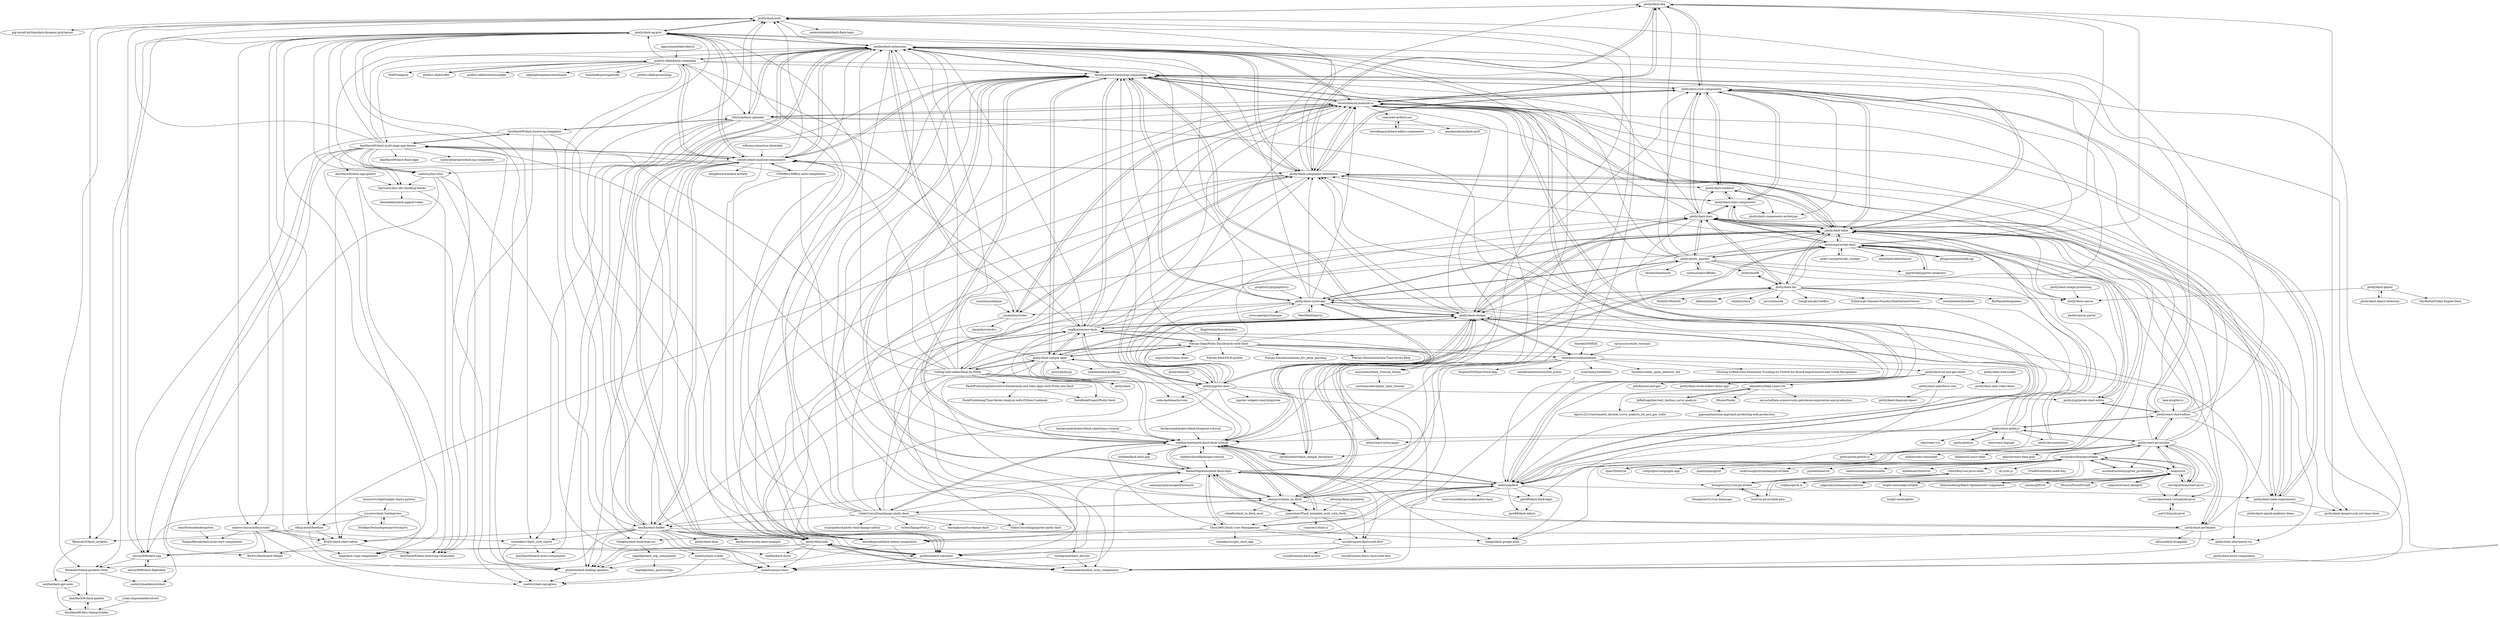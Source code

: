 digraph G {
"plotly/dash-daq" -> "plotly/dash-auth"
"plotly/dash-daq" -> "plotly/dash-core-components"
"plotly/dash-daq" -> "StratoDem/sd-material-ui"
"plotly/dash-daq" -> "plotly/dash-component-boilerplate"
"plotly/dash-daq" -> "plotly/dash-dangerously-set-inner-html"
"nicolaskruchten/pivottable" -> "plotly/react-pivottable"
"nicolaskruchten/pivottable" -> "nnajm/orb"
"nicolaskruchten/pivottable" -> "nicolaskruchten/jupyter_pivottablejs" ["e"=1]
"nicolaskruchten/pivottable" -> "davidguttman/react-pivot" ["e"=1]
"nicolaskruchten/pivottable" -> "nagarajanchinnasamy/subtotal"
"nicolaskruchten/pivottable" -> "handsontable/handsontable" ["e"=1]
"nicolaskruchten/pivottable" -> "rwjblue/pivot.js"
"nicolaskruchten/pivottable" -> "mleibman/SlickGrid" ["e"=1]
"nicolaskruchten/pivottable" -> "dc-js/dc.js" ["e"=1]
"nicolaskruchten/pivottable" -> "6pac/SlickGrid" ["e"=1]
"nicolaskruchten/pivottable" -> "rawgraphs/rawgraphs-app" ["e"=1]
"nicolaskruchten/pivottable" -> "quantopian/qgrid" ["e"=1]
"nicolaskruchten/pivottable" -> "smartinsightsfromdata/rpivotTable" ["e"=1]
"nicolaskruchten/pivottable" -> "Click2Buy/vue-pivot-table"
"nicolaskruchten/pivottable" -> "jspreadsheet/ce" ["e"=1]
"plotly/dash-cytoscape" -> "StratoDem/sd-material-ui"
"plotly/dash-cytoscape" -> "plotly/dash-table"
"plotly/dash-cytoscape" -> "facultyai/dash-bootstrap-components"
"plotly/dash-cytoscape" -> "plotly/dash-component-boilerplate"
"plotly/dash-cytoscape" -> "cytoscape/ipycytoscape" ["e"=1]
"plotly/dash-cytoscape" -> "plotly/dash-bio"
"plotly/dash-cytoscape" -> "emilhe/dash-extensions"
"plotly/dash-cytoscape" -> "plotly/dash-recipes"
"plotly/dash-cytoscape" -> "emilhe/dash-leaflet"
"plotly/dash-cytoscape" -> "WestHealth/pyvis" ["e"=1]
"plotly/dash-cytoscape" -> "plotly/dash-pivottable"
"plotly/dash-cytoscape" -> "jimmybow/visdcc"
"plotly/dash-cytoscape" -> "plotly/react-cytoscapejs" ["e"=1]
"plotly/dash-cytoscape" -> "plotly/dash-daq"
"plotly/dash-cytoscape" -> "plotly/plotly_express"
"facultyai/dash-bootstrap-components" -> "emilhe/dash-extensions"
"facultyai/dash-bootstrap-components" -> "snehilvj/dash-mantine-components"
"facultyai/dash-bootstrap-components" -> "plotly/dash-recipes"
"facultyai/dash-bootstrap-components" -> "plotly/dash-table"
"facultyai/dash-bootstrap-components" -> "ucg8j/awesome-dash"
"facultyai/dash-bootstrap-components" -> "StratoDem/sd-material-ui"
"facultyai/dash-bootstrap-components" -> "ned2/slapdash"
"facultyai/dash-bootstrap-components" -> "plotly/dash-core-components"
"facultyai/dash-bootstrap-components" -> "RafaelMiquelino/dash-flask-login"
"facultyai/dash-bootstrap-components" -> "plotly/dash-sample-apps"
"facultyai/dash-bootstrap-components" -> "plotly/dash-component-boilerplate"
"facultyai/dash-bootstrap-components" -> "toddbirchard/plotlydash-flask-tutorial"
"facultyai/dash-bootstrap-components" -> "preftech/dash-tabulator"
"facultyai/dash-bootstrap-components" -> "emilhe/dash-leaflet"
"facultyai/dash-bootstrap-components" -> "plotly/dash-cytoscape"
"plotly/react-pivottable" -> "nicolaskruchten/pivottable"
"plotly/react-pivottable" -> "davidguttman/react-pivot" ["e"=1]
"plotly/react-pivottable" -> "plotly/react-chart-editor"
"plotly/react-pivottable" -> "nnajm/orb"
"plotly/react-pivottable" -> "plotly/dash-pivottable"
"plotly/react-pivottable" -> "plotly/react-plotly.js"
"plotly/react-pivottable" -> "turnerniles/react-virtualized-pivot"
"plotly/react-pivottable" -> "nadbm/react-datasheet" ["e"=1]
"plotly/react-pivottable" -> "nicolaskruchten/jupyter_pivottablejs" ["e"=1]
"plotly/react-pivottable" -> "plotly/dash-table"
"plotly/react-pivottable" -> "facultyai/dash-bootstrap-components"
"plotly/react-pivottable" -> "alibaba/ali-react-table" ["e"=1]
"plotly/react-pivottable" -> "Seungwoo321/vue-pivottable"
"plotly/react-pivottable" -> "adazzle/react-data-grid" ["e"=1]
"plotly/react-pivottable" -> "StratoDem/sd-material-ui"
"GibbsConsulting/django-plotly-dash" -> "toddbirchard/plotlydash-flask-tutorial"
"GibbsConsulting/django-plotly-dash" -> "cryptopotluck/plotly-dash-django-udemy"
"GibbsConsulting/django-plotly-dash" -> "ricleal/DjangoPlotLy"
"GibbsConsulting/django-plotly-dash" -> "okomarov/dash_on_flask"
"GibbsConsulting/django-plotly-dash" -> "plotly/dash-component-boilerplate"
"GibbsConsulting/django-plotly-dash" -> "facultyai/dash-bootstrap-components"
"GibbsConsulting/django-plotly-dash" -> "snehilvj/dash-mantine-components"
"GibbsConsulting/django-plotly-dash" -> "barseghyanartur/django-dash" ["e"=1]
"GibbsConsulting/django-plotly-dash" -> "emilhe/dash-extensions"
"GibbsConsulting/django-plotly-dash" -> "StratoDem/sd-material-ui"
"GibbsConsulting/django-plotly-dash" -> "plotly/dash-recipes"
"GibbsConsulting/django-plotly-dash" -> "emilhe/dash-leaflet"
"GibbsConsulting/django-plotly-dash" -> "GibbsConsulting/jupyter-plotly-dash"
"GibbsConsulting/django-plotly-dash" -> "RafaelMiquelino/dash-flask-login"
"GibbsConsulting/django-plotly-dash" -> "plotly/dash-pivottable"
"plotly/dash-sample-apps" -> "ucg8j/awesome-dash"
"plotly/dash-sample-apps" -> "plotly/dash-recipes"
"plotly/dash-sample-apps" -> "facultyai/dash-bootstrap-components"
"plotly/dash-sample-apps" -> "plotly/dash" ["e"=1]
"plotly/dash-sample-apps" -> "Coding-with-Adam/Dash-by-Plotly"
"plotly/dash-sample-apps" -> "plotly/jupyter-dash"
"plotly/dash-sample-apps" -> "toddbirchard/plotlydash-flask-tutorial"
"plotly/dash-sample-apps" -> "Pierian-Data/Plotly-Dashboards-with-Dash"
"plotly/dash-sample-apps" -> "plotly/plotly.py" ["e"=1]
"plotly/dash-sample-apps" -> "GibbsConsulting/django-plotly-dash"
"plotly/dash-sample-apps" -> "ydataai/ydata-profiling" ["e"=1]
"plotly/dash-sample-apps" -> "plotly/dash-bio"
"plotly/dash-sample-apps" -> "emilhe/dash-extensions"
"plotly/dash-sample-apps" -> "voila-dashboards/voila" ["e"=1]
"plotly/dash-sample-apps" -> "okomarov/dash_on_flask"
"WestHealth/pyvis" -> "plotly/dash-cytoscape" ["e"=1]
"ucg8j/awesome-dash" -> "plotly/dash-recipes"
"ucg8j/awesome-dash" -> "facultyai/dash-bootstrap-components"
"ucg8j/awesome-dash" -> "plotly/dash-sample-apps"
"ucg8j/awesome-dash" -> "emilhe/dash-extensions"
"ucg8j/awesome-dash" -> "snehilvj/dash-mantine-components"
"ucg8j/awesome-dash" -> "Coding-with-Adam/Dash-by-Plotly"
"ucg8j/awesome-dash" -> "plotly/dash" ["e"=1]
"ucg8j/awesome-dash" -> "Pierian-Data/Plotly-Dashboards-with-Dash"
"ucg8j/awesome-dash" -> "plotly/dash-component-boilerplate"
"ucg8j/awesome-dash" -> "StratoDem/sd-material-ui"
"ucg8j/awesome-dash" -> "plotly/jupyter-dash"
"ucg8j/awesome-dash" -> "ned2/slapdash"
"ucg8j/awesome-dash" -> "toddbirchard/plotlydash-flask-tutorial"
"ucg8j/awesome-dash" -> "davidcomfort/dash_sample_dashboard"
"ucg8j/awesome-dash" -> "plotly/dash-table"
"plotly/dash-table" -> "plotly/dash-core-components"
"plotly/dash-table" -> "plotly/dash-docs"
"plotly/dash-table" -> "plotly/dash-html-components"
"plotly/dash-table" -> "facultyai/dash-bootstrap-components"
"plotly/dash-table" -> "plotly/dash-component-boilerplate"
"plotly/dash-table" -> "StratoDem/sd-material-ui"
"plotly/dash-table" -> "ned2/slapdash"
"plotly/dash-table" -> "plotly/dash-table-experiments"
"plotly/dash-table" -> "plotly/dash-recipes"
"plotly/dash-table" -> "plotly/dash-daq"
"plotly/dash-table" -> "plotly/jupyterlab-dash"
"plotly/dash-table" -> "plotly/dash-bio"
"plotly/dash-table" -> "plotly/dash-renderer"
"plotly/dash-table" -> "plotly/dash-cytoscape"
"plotly/dash-table" -> "plotly/dash-pivottable"
"Pierian-Data/Plotly-Dashboards-with-Dash" -> "plotly/dash-recipes"
"Pierian-Data/Plotly-Dashboards-with-Dash" -> "ucg8j/awesome-dash"
"Pierian-Data/Plotly-Dashboards-with-Dash" -> "Pierian-Data/ISLR-python" ["e"=1]
"Pierian-Data/Plotly-Dashboards-with-Dash" -> "Coding-with-Adam/Dash-by-Plotly"
"Pierian-Data/Plotly-Dashboards-with-Dash" -> "plotly/dash-sample-apps"
"Pierian-Data/Plotly-Dashboards-with-Dash" -> "Pierian-Data/foundations_for_deep_learning" ["e"=1]
"Pierian-Data/Plotly-Dashboards-with-Dash" -> "Pierian-Data/AutoArima-Time-Series-Blog"
"Pierian-Data/Plotly-Dashboards-with-Dash" -> "toddbirchard/plotlydash-flask-tutorial"
"Pierian-Data/Plotly-Dashboards-with-Dash" -> "davidcomfort/dash_sample_dashboard"
"Pierian-Data/Plotly-Dashboards-with-Dash" -> "facultyai/dash-bootstrap-components"
"Pierian-Data/Plotly-Dashboards-with-Dash" -> "amyoshino/Dash_Tutorial_Series"
"Pierian-Data/Plotly-Dashboards-with-Dash" -> "ned2/slapdash"
"Pierian-Data/Plotly-Dashboards-with-Dash" -> "Sentdex/socialsentiment"
"Pierian-Data/Plotly-Dashboards-with-Dash" -> "plotly/dash-docs"
"Pierian-Data/Plotly-Dashboards-with-Dash" -> "jmportilla/Udemy-notes" ["e"=1]
"jimmybow/Flask_template_auth_with_Dash" -> "okomarov/dash_on_flask"
"jimmybow/Flask_template_auth_with_Dash" -> "toddbirchard/plotlydash-flask-tutorial"
"jimmybow/Flask_template_auth_with_Dash" -> "RafaelMiquelino/dash-flask-login"
"jimmybow/Flask_template_auth_with_Dash" -> "emilhe/dash-extensions"
"jimmybow/Flask_template_auth_with_Dash" -> "russellromney/dash-auth-flow"
"jimmybow/Flask_template_auth_with_Dash" -> "rmarren1/dash-ui"
"jimmybow/Flask_template_auth_with_Dash" -> "Chris3691/Dash-User-Management"
"toddbirchard/plotlydash-flask-tutorial" -> "okomarov/dash_on_flask"
"toddbirchard/plotlydash-flask-tutorial" -> "jimmybow/Flask_template_auth_with_Dash"
"toddbirchard/plotlydash-flask-tutorial" -> "RafaelMiquelino/dash-flask-login"
"toddbirchard/plotlydash-flask-tutorial" -> "plotly/dash-recipes"
"toddbirchard/plotlydash-flask-tutorial" -> "facultyai/dash-bootstrap-components"
"toddbirchard/plotlydash-flask-tutorial" -> "GibbsConsulting/django-plotly-dash"
"toddbirchard/plotlydash-flask-tutorial" -> "ned2/slapdash"
"toddbirchard/plotlydash-flask-tutorial" -> "StratoDem/sd-material-ui"
"toddbirchard/plotlydash-flask-tutorial" -> "davidcomfort/dash_sample_dashboard"
"toddbirchard/plotlydash-flask-tutorial" -> "toddbirchard/flasklogin-tutorial" ["e"=1]
"toddbirchard/plotlydash-flask-tutorial" -> "AnnMarieW/dash-multi-page-app-demos"
"toddbirchard/plotlydash-flask-tutorial" -> "plotly/dash-table"
"toddbirchard/plotlydash-flask-tutorial" -> "emilhe/dash-extensions"
"toddbirchard/plotlydash-flask-tutorial" -> "Chris3691/Dash-User-Management"
"toddbirchard/plotlydash-flask-tutorial" -> "tzelleke/flask-dash-app"
"okomarov/dash_on_flask" -> "RafaelMiquelino/dash-flask-login"
"okomarov/dash_on_flask" -> "toddbirchard/plotlydash-flask-tutorial"
"okomarov/dash_on_flask" -> "jimmybow/Flask_template_auth_with_Dash"
"okomarov/dash_on_flask" -> "ned2/slapdash"
"okomarov/dash_on_flask" -> "russellromney/dash-auth-flow"
"okomarov/dash_on_flask" -> "shkiefer/dash_in_flask_msal"
"okomarov/dash_on_flask" -> "facultyai/dash-bootstrap-components"
"okomarov/dash_on_flask" -> "plotly/dash-auth"
"okomarov/dash_on_flask" -> "plotly/dash-recipes"
"okomarov/dash_on_flask" -> "GibbsConsulting/django-plotly-dash"
"okomarov/dash_on_flask" -> "emilhe/dash-extensions"
"okomarov/dash_on_flask" -> "StratoDem/sd-material-ui"
"Sentdex/socialsentiment" -> "plotly/dash-recipes"
"Sentdex/socialsentiment" -> "uclatommy/tweetfeels" ["e"=1]
"Sentdex/socialsentiment" -> "Sentdex/reddit_spam_detector_bot"
"Sentdex/socialsentiment" -> "toddbirchard/plotlydash-flask-tutorial"
"Sentdex/socialsentiment" -> "plotly/dash-oil-and-gas-demo"
"Sentdex/socialsentiment" -> "davidcomfort/dash_sample_dashboard"
"Sentdex/socialsentiment" -> "Chulong-Li/Real-time-Sentiment-Tracking-on-Twitter-for-Brand-Improvement-and-Trend-Recognition" ["e"=1]
"Sentdex/socialsentiment" -> "amyoshino/Dash_Tutorial_Series"
"Sentdex/socialsentiment" -> "fdupuis659/Dash-Stock-App"
"Sentdex/socialsentiment" -> "marketsentiment/mslive_public" ["e"=1]
"davidcomfort/dash_sample_dashboard" -> "toddbirchard/plotlydash-flask-tutorial"
"davidcomfort/dash_sample_dashboard" -> "plotly/dash-recipes"
"plotly/dash-salesforce-crm" -> "plotly/dash-financial-report"
"plotly/dash-salesforce-crm" -> "plotly/dash-oil-and-gas-demo"
"plotly/dash-salesforce-crm" -> "gaw89/dash-flask-login"
"fbaptiste/python-deepdive" -> "Pierian-Data/Plotly-Dashboards-with-Dash" ["e"=1]
"FredKSchott/the-node-way" -> "rwjblue/pivot.js" ["e"=1]
"ned2/slapdash" -> "StratoDem/sd-material-ui"
"ned2/slapdash" -> "okomarov/dash_on_flask"
"ned2/slapdash" -> "facultyai/dash-bootstrap-components"
"ned2/slapdash" -> "gaw89/dash-admin"
"ned2/slapdash" -> "plotly/dash-recipes"
"ned2/slapdash" -> "chrisvoncsefalvay/cookiecutter-dash"
"ned2/slapdash" -> "Chris3691/Dash-User-Management"
"ned2/slapdash" -> "plotly/dash-table"
"ned2/slapdash" -> "lchapo/dash-google-auth"
"ned2/slapdash" -> "RafaelMiquelino/dash-flask-login"
"ned2/slapdash" -> "dawidkopczyk/dash-admin-components"
"ned2/slapdash" -> "toddbirchard/plotlydash-flask-tutorial"
"ned2/slapdash" -> "gaw89/dash-flask-login"
"ned2/slapdash" -> "plotly/dash-table-experiments"
"ned2/slapdash" -> "plotly/dash-component-boilerplate"
"plotly/dash-pivottable" -> "preftech/dash-tabulator"
"plotly/dash-pivottable" -> "emilhe/dash-extensions"
"plotly/dash-pivottable" -> "xhluca/dash-draggable"
"plotly/dash-pivottable" -> "StratoDem/sd-material-ui"
"plotly/dash-pivottable" -> "romanonatacha/dash_trich_components"
"plotly/plotly_express" -> "plotly/jupyterlab-dash"
"plotly/plotly_express" -> "plotly/dash-table"
"plotly/plotly_express" -> "plotly/dash-docs"
"plotly/plotly_express" -> "ned2/slapdash"
"plotly/plotly_express" -> "plotly/jupyterlab-chart-editor" ["e"=1]
"plotly/plotly_express" -> "santosjorge/cufflinks" ["e"=1]
"plotly/plotly_express" -> "plotly/dash-cytoscape"
"plotly/plotly_express" -> "jupyterlab/jupyter-renderers" ["e"=1]
"plotly/plotly_express" -> "facultyai/dash-bootstrap-components"
"plotly/plotly_express" -> "plotly/dash-daq"
"plotly/plotly_express" -> "plotly/dashR" ["e"=1]
"plotly/plotly_express" -> "tkrabel/bamboolib" ["e"=1]
"plotly/plotly_express" -> "plotly/dash-core-components"
"plotly/plotly_express" -> "plotly/dash-recipes"
"plotly/plotly_express" -> "StratoDem/sd-material-ui"
"plotly/jupyterlab-chart-editor" -> "plotly/jupyterlab-dash" ["e"=1]
"plotly/jupyterlab-chart-editor" -> "plotly/react-chart-editor" ["e"=1]
"gaw89/dash-flask-login" -> "gaw89/dash-admin"
"StratoDem/sd-material-ui" -> "plotly/dash-component-boilerplate"
"StratoDem/sd-material-ui" -> "romanonatacha/dash_trich_components"
"StratoDem/sd-material-ui" -> "ned2/slapdash"
"StratoDem/sd-material-ui" -> "preftech/dash-tabulator"
"StratoDem/sd-material-ui" -> "facultyai/dash-bootstrap-components"
"StratoDem/sd-material-ui" -> "plotly/dash-daq"
"StratoDem/sd-material-ui" -> "plotly/dash-labs"
"StratoDem/sd-material-ui" -> "fohrloop/dash-uploader"
"StratoDem/sd-material-ui" -> "plotly/dash-core-components"
"StratoDem/sd-material-ui" -> "dawidkopczyk/dash-admin-components"
"StratoDem/sd-material-ui" -> "emilhe/dash-extensions"
"StratoDem/sd-material-ui" -> "reasoned-ai/dash-ace"
"StratoDem/sd-material-ui" -> "plotly/dash-table"
"StratoDem/sd-material-ui" -> "jimmybow/visdcc"
"StratoDem/sd-material-ui" -> "plotly/dash-dangerously-set-inner-html"
"hackersandslackers/flask-sqlalchemy-tutorial" -> "toddbirchard/plotlydash-flask-tutorial" ["e"=1]
"plotly/dashR" -> "plotly/dash-bio" ["e"=1]
"plotly/dash-bio" -> "plotly/dash-canvas"
"plotly/dash-bio" -> "plotly/dashR" ["e"=1]
"plotly/dash-bio" -> "plotly/dash-table"
"plotly/dash-bio" -> "plotly/dash-docs"
"plotly/dash-bio" -> "jorvis/biocode" ["e"=1]
"plotly/dash-bio" -> "plotly/dash-cytoscape"
"plotly/dash-bio" -> "GangCaoLab/CoolBox" ["e"=1]
"plotly/dash-bio" -> "Edinburgh-Genome-Foundry/DnaFeaturesViewer" ["e"=1]
"plotly/dash-bio" -> "reneshbedre/bioinfokit" ["e"=1]
"plotly/dash-bio" -> "plotly/jupyterlab-dash"
"plotly/dash-bio" -> "BioPandas/biopandas" ["e"=1]
"plotly/dash-bio" -> "plotly/dash-core-components"
"plotly/dash-bio" -> "MultiQC/MultiQC" ["e"=1]
"plotly/dash-bio" -> "jdidion/biotools" ["e"=1]
"plotly/dash-bio" -> "wilzbach/msa" ["e"=1]
"afourmy/flask-gentelella" -> "jimmybow/Flask_template_auth_with_Dash" ["e"=1]
"toddbirchard/flasklogin-tutorial" -> "RafaelMiquelino/dash-flask-login" ["e"=1]
"toddbirchard/flasklogin-tutorial" -> "toddbirchard/plotlydash-flask-tutorial" ["e"=1]
"pbugnion/jupyterlab-sql" -> "plotly/jupyterlab-dash" ["e"=1]
"altair-viz/jupyterlab_voyager" -> "plotly/jupyterlab-dash" ["e"=1]
"Click2Buy/vue-pivot-table" -> "Seungwoo321/vue-pivottable"
"Click2Buy/vue-pivot-table" -> "line/vue-pivot-table-plus"
"RafaelMiquelino/dash-flask-login" -> "okomarov/dash_on_flask"
"RafaelMiquelino/dash-flask-login" -> "gaw89/dash-flask-login"
"RafaelMiquelino/dash-flask-login" -> "Chris3691/Dash-User-Management"
"RafaelMiquelino/dash-flask-login" -> "jimmybow/Flask_template_auth_with_Dash"
"RafaelMiquelino/dash-flask-login" -> "toddbirchard/plotlydash-flask-tutorial"
"RafaelMiquelino/dash-flask-login" -> "russellromney/dash-auth-flow"
"RafaelMiquelino/dash-flask-login" -> "facultyai/dash-bootstrap-components"
"RafaelMiquelino/dash-flask-login" -> "emilhe/dash-extensions"
"RafaelMiquelino/dash-flask-login" -> "seanmajorpayne/openDashAuth"
"RafaelMiquelino/dash-flask-login" -> "dawidkopczyk/dash-admin-components"
"RafaelMiquelino/dash-flask-login" -> "ned2/slapdash"
"RafaelMiquelino/dash-flask-login" -> "plotly/dash-auth"
"RafaelMiquelino/dash-flask-login" -> "emilhe/dash-leaflet"
"RafaelMiquelino/dash-flask-login" -> "lchapo/dash-google-auth"
"RafaelMiquelino/dash-flask-login" -> "snehilvj/async-dash"
"Chris3691/Dash-User-Management" -> "RafaelMiquelino/dash-flask-login"
"Chris3691/Dash-User-Management" -> "ned2/slapdash"
"Chris3691/Dash-User-Management" -> "vantaka2/crypto_dash_app"
"Chris3691/Dash-User-Management" -> "lchapo/dash-google-auth"
"Chris3691/Dash-User-Management" -> "russellromney/dash-auth-flow"
"Chris3691/Dash-User-Management" -> "dawidkopczyk/dash-admin-components"
"Chris3691/Dash-User-Management" -> "tcbegley/dash-bootstrap-css"
"Jeffalltogether/well_decline_curve_analysis" -> "kperry2215/automated_decline_curve_analysis_oil_and_gas_wells"
"Jeffalltogether/well_decline_curve_analysis" -> "akashlevy/Deep-Learn-Oil"
"Jeffalltogether/well_decline_curve_analysis" -> "jpgrana/bayesian-approach-predicting-well-production"
"dawidkopczyk/dash-admin-components" -> "romanonatacha/dash_trich_components"
"dawidkopczyk/dash-admin-components" -> "glsdown/dash-loading-spinners"
"plotly/documentation" -> "plotly/plotly.github.io"
"plotly/documentation" -> "plotly/dash-docs"
"plotly/documentation" -> "plotly/dash-table"
"plotly/dash-component-boilerplate" -> "StratoDem/sd-material-ui"
"plotly/dash-component-boilerplate" -> "plotly/dash-core-components"
"plotly/dash-component-boilerplate" -> "emilhe/dash-extensions"
"plotly/dash-component-boilerplate" -> "snehilvj/dash-mantine-components"
"plotly/dash-component-boilerplate" -> "plotly/dash-html-components"
"plotly/dash-component-boilerplate" -> "plotly/dash-auth"
"plotly/dash-component-boilerplate" -> "plotly/dash-ag-grid"
"plotly/dash-component-boilerplate" -> "plotly/dash-daq"
"plotly/dash-component-boilerplate" -> "jimmybow/visdcc"
"plotly/dash-component-boilerplate" -> "plotly/dash-table"
"plotly/dash-component-boilerplate" -> "preftech/dash-tabulator"
"plotly/dash-component-boilerplate" -> "plotly/dash-labs"
"plotly/dash-component-boilerplate" -> "plotly/dash-renderer"
"plotly/dash-component-boilerplate" -> "facultyai/dash-bootstrap-components"
"plotly/dash-component-boilerplate" -> "idling-mind/flowfunc"
"plotly/react-cytoscapejs" -> "plotly/dash-cytoscape" ["e"=1]
"bright-sea/webpivottable" -> "bright-sea/brightbi"
"plotly/dash-alternative-viz" -> "plotly/dash-extra-components"
"plotly/jupyterlab-dash" -> "plotly/jupyterlab-chart-editor" ["e"=1]
"plotly/jupyterlab-dash" -> "plotly/plotly_express"
"plotly/jupyterlab-dash" -> "GibbsConsulting/jupyter-plotly-dash"
"plotly/jupyterlab-dash" -> "plotly/jupyter-dash"
"plotly/jupyterlab-dash" -> "plotly/dash-table"
"plotly/jupyterlab-dash" -> "plotly/dash-core-components"
"plotly/jupyterlab-dash" -> "jupyterlab/jupyter-renderers" ["e"=1]
"plotly/jupyterlab-dash" -> "plotly/dash-daq"
"plotly/jupyterlab-dash" -> "plotly/dash-component-boilerplate"
"plotly/jupyterlab-dash" -> "dask/dask-labextension" ["e"=1]
"plotly/jupyterlab-dash" -> "plotly/dash-docs"
"plotly/jupyterlab-dash" -> "altair-viz/jupyterlab_voyager" ["e"=1]
"plotly/jupyterlab-dash" -> "pbugnion/jupyterlab-sql" ["e"=1]
"plotly/jupyterlab-dash" -> "plotly/dash-alternative-viz"
"plotly/jupyterlab-dash" -> "plotly/dash-canvas"
"plotly/dash-image-processing" -> "plotly/dash-canvas"
"plotly/dash-object-detection" -> "plotly/dash-player"
"plotly/dash-player" -> "plotly/dash-object-detection"
"plotly/dash-player" -> "SkyRatInd/Video-Engine-Dash"
"plotly/dash-player" -> "plotly/dash-canvas"
"plotly/dash-web-trader" -> "plotly/dash-uber-rides-demo"
"amyoshino/Dash_Tutorial_Series" -> "austinlasseter/plotly_dash_tutorial"
"tcbegley/dash-bootstrap-css" -> "glsdown/dash-loading-spinners"
"tcbegley/dash-bootstrap-css" -> "oegedijk/dash_oop_components"
"plotly/dash-canvas" -> "plotly/canvas-portal"
"PacktPublishing/Interactive-Dashboards-and-Data-Apps-with-Plotly-and-Dash" -> "DashBookProject/Plotly-Dash"
"PacktPublishing/Interactive-Dashboards-and-Data-Apps-with-Plotly-and-Dash" -> "PacktPublishing/Time-Series-Analysis-with-Python-Cookbook" ["e"=1]
"Sentdex/NNfSiX" -> "Sentdex/socialsentiment" ["e"=1]
"lana-k/sqliteviz" -> "plotly/react-chart-editor" ["e"=1]
"santosjorge/cufflinks" -> "plotly/plotly_express" ["e"=1]
"emilhe/dash-extensions" -> "snehilvj/dash-mantine-components"
"emilhe/dash-extensions" -> "emilhe/dash-leaflet"
"emilhe/dash-extensions" -> "facultyai/dash-bootstrap-components"
"emilhe/dash-extensions" -> "plotly/dash-ag-grid"
"emilhe/dash-extensions" -> "fohrloop/dash-uploader"
"emilhe/dash-extensions" -> "plotly/dash-labs"
"emilhe/dash-extensions" -> "richlegrand/dash_devices"
"emilhe/dash-extensions" -> "romanonatacha/dash_trich_components"
"emilhe/dash-extensions" -> "plotly/dash-auth"
"emilhe/dash-extensions" -> "preftech/dash-tabulator"
"emilhe/dash-extensions" -> "plotly/dash-component-boilerplate"
"emilhe/dash-extensions" -> "StratoDem/sd-material-ui"
"emilhe/dash-extensions" -> "snehilvj/dmc-docs"
"emilhe/dash-extensions" -> "jimmybow/visdcc"
"emilhe/dash-extensions" -> "predict-idlab/plotly-resampler"
"Coding-with-Adam/Dash-by-Plotly" -> "plotly/dash-sample-apps"
"Coding-with-Adam/Dash-by-Plotly" -> "facultyai/dash-bootstrap-components"
"Coding-with-Adam/Dash-by-Plotly" -> "ucg8j/awesome-dash"
"Coding-with-Adam/Dash-by-Plotly" -> "plotly/dash-recipes"
"Coding-with-Adam/Dash-by-Plotly" -> "AnnMarieW/dash-multi-page-app-demos"
"Coding-with-Adam/Dash-by-Plotly" -> "DashBookProject/Plotly-Dash"
"Coding-with-Adam/Dash-by-Plotly" -> "Pierian-Data/Plotly-Dashboards-with-Dash"
"Coding-with-Adam/Dash-by-Plotly" -> "snehilvj/dash-mantine-components"
"Coding-with-Adam/Dash-by-Plotly" -> "emilhe/dash-extensions"
"Coding-with-Adam/Dash-by-Plotly" -> "plotly/jupyter-dash"
"Coding-with-Adam/Dash-by-Plotly" -> "PacktPublishing/Interactive-Dashboards-and-Data-Apps-with-Plotly-and-Dash"
"Coding-with-Adam/Dash-by-Plotly" -> "toddbirchard/plotlydash-flask-tutorial"
"Coding-with-Adam/Dash-by-Plotly" -> "plotly/dash-labs"
"Coding-with-Adam/Dash-by-Plotly" -> "plotly/dash" ["e"=1]
"Coding-with-Adam/Dash-by-Plotly" -> "plotly/dash-ag-grid"
"nnajm/orb" -> "davidguttman/react-pivot" ["e"=1]
"nnajm/orb" -> "nicolaskruchten/pivottable"
"nnajm/orb" -> "nagarajanchinnasamy/subtotal"
"nnajm/orb" -> "turnerniles/react-virtualized-pivot"
"nnajm/orb" -> "zippytech/react-datagrid" ["e"=1]
"nnajm/orb" -> "felixrieseberg/React-Spreadsheet-Component" ["e"=1]
"nnajm/orb" -> "uniclau/jbPivot"
"nnajm/orb" -> "rwjblue/pivot.js"
"nnajm/orb" -> "plotly/react-pivottable"
"nnajm/orb" -> "fbrussa/NovixPivotJS"
"nnajm/orb" -> "bright-sea/webpivottable"
"richlegrand/dash_devices" -> "snehilvj/async-dash"
"richlegrand/dash_devices" -> "romanonatacha/dash_trich_components"
"plotly/jupyter-dash" -> "plotly/jupyterlab-dash"
"plotly/jupyter-dash" -> "facultyai/dash-bootstrap-components"
"plotly/jupyter-dash" -> "plotly/dash-table"
"plotly/jupyter-dash" -> "plotly/jupyterlab-chart-editor" ["e"=1]
"plotly/jupyter-dash" -> "plotly/dash-sample-apps"
"plotly/jupyter-dash" -> "voila-dashboards/voila" ["e"=1]
"plotly/jupyter-dash" -> "ucg8j/awesome-dash"
"plotly/jupyter-dash" -> "jupyter-widgets-contrib/ipytree" ["e"=1]
"plotly/jupyter-dash" -> "plotly/dash-cytoscape"
"plotly/jupyter-dash" -> "plotly/dash-bio"
"plotly/jupyter-dash" -> "plotly/dash-pivottable"
"plotly/jupyter-dash" -> "plotly/dash-recipes"
"plotly/jupyter-dash" -> "StratoDem/sd-material-ui"
"plotly/jupyter-dash" -> "toddbirchard/plotlydash-flask-tutorial"
"plotly/jupyter-dash" -> "plotly/dash-labs"
"zippytech/react-datagrid" -> "nnajm/orb" ["e"=1]
"fohrloop/dash-uploader" -> "emilhe/dash-extensions"
"fohrloop/dash-uploader" -> "dawidkopczyk/dash-admin-components"
"fohrloop/dash-uploader" -> "glsdown/dash-loading-spinners"
"fohrloop/dash-uploader" -> "muntakim1/dash_cute_charts"
"fohrloop/dash-uploader" -> "plotly/dash-auth"
"fohrloop/dash-uploader" -> "AnnMarieW/dash-bootstrap-templates"
"fohrloop/dash-uploader" -> "romanonatacha/dash_trich_components"
"fohrloop/dash-uploader" -> "AnnMarieW/dash-more-components"
"fohrloop/dash-uploader" -> "StratoDem/sd-material-ui"
"fohrloop/dash-uploader" -> "preftech/dash-tabulator"
"fohrloop/dash-uploader" -> "plotly/dash-canvas"
"hackersandslackers/flask-blueprint-tutorial" -> "toddbirchard/plotlydash-flask-tutorial" ["e"=1]
"emilhe/dash-leaflet" -> "emilhe/dash-extensions"
"emilhe/dash-leaflet" -> "snehilvj/dash-mantine-components"
"emilhe/dash-leaflet" -> "emilhe/terracotta-dash-example"
"emilhe/dash-leaflet" -> "plotly/dash-alternative-viz"
"emilhe/dash-leaflet" -> "muntakim1/dash_cute_charts"
"emilhe/dash-leaflet" -> "glsdown/dash-loading-spinners"
"emilhe/dash-leaflet" -> "plotly/dash-auth"
"emilhe/dash-leaflet" -> "snehilvj/async-dash"
"emilhe/dash-leaflet" -> "plotly/dash-deck"
"emilhe/dash-leaflet" -> "preftech/dash-tabulator"
"emilhe/dash-leaflet" -> "BSd3v/dash-chart-editor"
"emilhe/dash-leaflet" -> "emilhe/dash-down"
"emilhe/dash-leaflet" -> "plotly/dash-labs"
"emilhe/dash-leaflet" -> "tcbegley/dash-bootstrap-css"
"emilhe/dash-leaflet" -> "RenaudLN/dash-pydantic-form"
"romanonatacha/dash_trich_components" -> "plotly/dash-labs"
"stevej2608/dash-spa" -> "stevej2608/dash-flightdeck"
"stevej2608/dash-spa" -> "RenaudLN/dash-pydantic-form"
"russellromney/dash-auth-flow" -> "russellromney/dash-access"
"russellromney/dash-auth-flow" -> "russellromney/basic-dash-auth-flow"
"russellromney/dash-auth-flow" -> "stevej2608/dash-spa"
"reasoned-ai/dash-ace" -> "pandamodium/dash-quill"
"reasoned-ai/dash-ace" -> "dawidkopczyk/dash-editor-components"
"Seungwoo321/vue-pivottable" -> "Click2Buy/vue-pivot-table"
"Seungwoo321/vue-pivottable" -> "line/vue-pivot-table-plus"
"Seungwoo321/vue-pivottable" -> "Seungwoo321/vue-datamaps"
"preftech/dash-tabulator" -> "romanonatacha/dash_trich_components"
"preftech/dash-tabulator" -> "plotly/dash-labs"
"preftech/dash-tabulator" -> "snehilvj/async-dash"
"line/vue-pivot-table-plus" -> "Seungwoo321/vue-pivottable"
"line/vue-pivot-table-plus" -> "Click2Buy/vue-pivot-table"
"dawidkopczyk/dash-editor-components" -> "reasoned-ai/dash-ace"
"graphistry/pygraphistry" -> "plotly/dash-cytoscape" ["e"=1]
"predict-idlab/tsflex" -> "predict-idlab/plotly-resampler" ["e"=1]
"felixrieseberg/React-Spreadsheet-Component" -> "nnajm/orb" ["e"=1]
"plotly/datasets" -> "plotly/jupyter-dash" ["e"=1]
"CNFeffery/feffery-antd-components" -> "snehilvj/dash-mantine-components" ["e"=1]
"CNFeffery/feffery-antd-components" -> "preftech/dash-tabulator" ["e"=1]
"CNFeffery/feffery-antd-components" -> "emilhe/dash-extensions" ["e"=1]
"CNFeffery/feffery-antd-components" -> "romanonatacha/dash_trich_components" ["e"=1]
"CNFeffery/feffery-antd-components" -> "AnnMarieW/dash-multi-page-app-demos" ["e"=1]
"AnnMarieW/dash-bootstrap-templates" -> "AnnMarieW/dash-multi-page-app-demos"
"AnnMarieW/dash-bootstrap-templates" -> "dawidkopczyk/dash-admin-components"
"AnnMarieW/dash-bootstrap-templates" -> "tcbegley/dash-bootstrap-css"
"AnnMarieW/dash-bootstrap-templates" -> "fohrloop/dash-uploader"
"AnnMarieW/dash-bootstrap-templates" -> "AnnMarieW/dash-bootstrap-cheatsheet"
"AnnMarieW/dash-bootstrap-templates" -> "stevej2608/dash-spa"
"davidguttman/react-pivot" -> "nnajm/orb" ["e"=1]
"davidguttman/react-pivot" -> "plotly/react-pivottable" ["e"=1]
"davidguttman/react-pivot" -> "turnerniles/react-virtualized-pivot" ["e"=1]
"davidguttman/react-pivot" -> "nicolaskruchten/pivottable" ["e"=1]
"6pac/SlickGrid" -> "nicolaskruchten/pivottable" ["e"=1]
"plotly/dash-labs" -> "romanonatacha/dash_trich_components"
"plotly/dash-labs" -> "emilhe/dash-down"
"plotly/dash-labs" -> "glsdown/dash-loading-spinners"
"plotly/dash-labs" -> "preftech/dash-tabulator"
"plotly/dash-labs" -> "emilhe/dash-extensions"
"plotly/dash-labs" -> "vega/dash-vega-components"
"plotly/dash-labs" -> "snehilvj/async-dash"
"imohitmayank/jaal" -> "jimmybow/visdcc" ["e"=1]
"glsdown/dash-loading-spinners" -> "snehilvj/dash.nprogress"
"oegedijk/dash_oop_components" -> "oegedijk/dash_querystrings"
"oegedijk/dash_oop_components" -> "glsdown/dash-loading-spinners"
"nicolaskruchten/jupyter_pivottablejs" -> "nicolaskruchten/pivottable" ["e"=1]
"plotly/plotly.js" -> "plotly/react-plotly.js" ["e"=1]
"snehilvj/dash-mantine-components" -> "emilhe/dash-extensions"
"snehilvj/dash-mantine-components" -> "plotly/dash-ag-grid"
"snehilvj/dash-mantine-components" -> "snehilvj/dmc-docs"
"snehilvj/dash-mantine-components" -> "facultyai/dash-bootstrap-components"
"snehilvj/dash-mantine-components" -> "snehilvj/dash-iconify"
"snehilvj/dash-mantine-components" -> "emilhe/dash-leaflet"
"snehilvj/dash-mantine-components" -> "plotly/dash-component-boilerplate"
"snehilvj/dash-mantine-components" -> "preftech/dash-tabulator"
"snehilvj/dash-mantine-components" -> "AnnMarieW/dash-multi-page-app-demos"
"snehilvj/dash-mantine-components" -> "CNFeffery/feffery-antd-components" ["e"=1]
"snehilvj/dash-mantine-components" -> "plotly/dash-auth"
"snehilvj/dash-mantine-components" -> "predict-idlab/plotly-resampler"
"snehilvj/dash-mantine-components" -> "glsdown/dash-loading-spinners"
"snehilvj/dash-mantine-components" -> "mergeforward/dash-echarts" ["e"=1]
"snehilvj/dash-mantine-components" -> "BSd3v/dash-chart-editor"
"predict-idlab/plotly-resampler" -> "predict-idlab/tsflex" ["e"=1]
"predict-idlab/plotly-resampler" -> "emilhe/dash-extensions"
"predict-idlab/plotly-resampler" -> "predict-idlab/tsdownsample" ["e"=1]
"predict-idlab/plotly-resampler" -> "snehilvj/dash-mantine-components"
"predict-idlab/plotly-resampler" -> "oegedijk/explainerdashboard" ["e"=1]
"predict-idlab/plotly-resampler" -> "emilhe/dash-leaflet"
"predict-idlab/plotly-resampler" -> "fraunhoferportugal/tsfel" ["e"=1]
"predict-idlab/plotly-resampler" -> "predict-idlab/powershap" ["e"=1]
"predict-idlab/plotly-resampler" -> "fohrloop/dash-uploader"
"predict-idlab/plotly-resampler" -> "MAIF/shapash" ["e"=1]
"predict-idlab/plotly-resampler" -> "ucg8j/awesome-dash"
"predict-idlab/plotly-resampler" -> "plotly/dash-recipes"
"predict-idlab/plotly-resampler" -> "AnnMarieW/dash-multi-page-app-demos"
"predict-idlab/plotly-resampler" -> "facultyai/dash-bootstrap-components"
"predict-idlab/plotly-resampler" -> "plotly/dash-ag-grid"
"AnnMarieW/dash-app-gallery" -> "AnnMarieW/dash-bootstrap-cheatsheet"
"AnnMarieW/dash-app-gallery" -> "Spyhuntr/dmc-dbc-building-blocks"
"AnnMarieW/dash-app-gallery" -> "glsdown/dash-loading-spinners"
"AnnMarieW/dash-app-gallery" -> "BSd3v/dash-chart-editor"
"snehilvj/async-dash" -> "snehilvj/dash.nprogress"
"andrew-hossack/dash-tools" -> "TomaszRewak/dash-local-react-components"
"andrew-hossack/dash-tools" -> "snehilvj/dash.nprogress"
"andrew-hossack/dash-tools" -> "BSd3v/Dashboard-Helper"
"andrew-hossack/dash-tools" -> "stevej2608/dash-spa"
"andrew-hossack/dash-tools" -> "BSd3v/dash-chart-editor"
"andrew-hossack/dash-tools" -> "muntakim1/dash_cute_charts"
"andrew-hossack/dash-tools" -> "glsdown/dash-loading-spinners"
"snehilvj/dmc-docs" -> "snehilvj/async-dash"
"snehilvj/dmc-docs" -> "snehilvj/dash.nprogress"
"snehilvj/dmc-docs" -> "snehilvj/markdown2dash"
"snehilvj/dmc-docs" -> "Spyhuntr/dmc-dbc-building-blocks"
"akashlevy/Deep-Learn-Oil" -> "Jeffalltogether/well_decline_curve_analysis"
"akashlevy/Deep-Learn-Oil" -> "kperry2215/automated_decline_curve_analysis_oil_and_gas_wells"
"akashlevy/Deep-Learn-Oil" -> "f0nzie/rNodal"
"akashlevy/Deep-Learn-Oil" -> "mycarta/Data-science-tools-petroleum-exploration-and-production"
"muntakim1/dash_cute_charts" -> "snehilvj/dash.nprogress"
"muntakim1/dash_cute_charts" -> "AnnMarieW/dash-more-components"
"snehilvj/dash-iconify" -> "snehilvj/dash.nprogress"
"snehilvj/dash-iconify" -> "snehilvj/async-dash"
"idling-mind/flowfunc" -> "RenaudLN/dash_socketio"
"idling-mind/flowfunc" -> "vega/dash-vega-components"
"idling-mind/flowfunc" -> "BSd3v/dash-chart-editor"
"icflorescu/mantine-datatable" -> "snehilvj/dash-mantine-components" ["e"=1]
"TechfaneTechnologies/pytvlwcharts" -> "tysonwu/dash-tradingview" ["e"=1]
"tysonwu/dash-tradingview" -> "TechfaneTechnologies/pytvlwcharts" ["e"=1]
"tysonwu/dash-tradingview" -> "idling-mind/flowfunc"
"tysonwu/dash-tradingview" -> "BSd3v/dash-chart-editor"
"tysonwu/dash-tradingview" -> "vega/dash-vega-components"
"tysonwu/dash-tradingview" -> "stevej2608/dash-spa"
"approximatelabs/sketch" -> "predict-idlab/plotly-resampler" ["e"=1]
"AnnMarieW/dash-multi-page-app-demos" -> "AnnMarieW/dash-bootstrap-templates"
"AnnMarieW/dash-multi-page-app-demos" -> "plotly/dash-auth"
"AnnMarieW/dash-multi-page-app-demos" -> "snehilvj/dash-mantine-components"
"AnnMarieW/dash-multi-page-app-demos" -> "emilhe/dash-extensions"
"AnnMarieW/dash-multi-page-app-demos" -> "stevej2608/dash-spa"
"AnnMarieW/dash-multi-page-app-demos" -> "AnnMarieW/dash-app-gallery"
"AnnMarieW/dash-multi-page-app-demos" -> "plotly/dash-ag-grid"
"AnnMarieW/dash-multi-page-app-demos" -> "snehilvj/dmc-docs"
"AnnMarieW/dash-multi-page-app-demos" -> "Spyhuntr/dmc-dbc-building-blocks"
"AnnMarieW/dash-multi-page-app-demos" -> "andrew-hossack/dash-tools"
"AnnMarieW/dash-multi-page-app-demos" -> "BSd3v/Dashboard-Helper"
"AnnMarieW/dash-multi-page-app-demos" -> "AnnMarieW/dash-bootstrap-cheatsheet"
"AnnMarieW/dash-multi-page-app-demos" -> "materialsproject/dash-mp-components"
"AnnMarieW/dash-multi-page-app-demos" -> "AnnMarieW/dash-flask-login"
"AnnMarieW/dash-multi-page-app-demos" -> "glsdown/dash-loading-spinners"
"Spyhuntr/dmc-dbc-building-blocks" -> "eliasdabbas/dash-aggrid-scales"
"Spyhuntr/dmc-dbc-building-blocks" -> "AnnMarieW/dash-bootstrap-cheatsheet"
"plotly/dash-ag-grid" -> "snehilvj/dash-mantine-components"
"plotly/dash-ag-grid" -> "BSd3v/dash-chart-editor"
"plotly/dash-ag-grid" -> "emilhe/dash-extensions"
"plotly/dash-ag-grid" -> "plotly/dash-auth"
"plotly/dash-ag-grid" -> "Spyhuntr/dmc-dbc-building-blocks"
"plotly/dash-ag-grid" -> "idling-mind/flowfunc"
"plotly/dash-ag-grid" -> "andrew-hossack/dash-tools"
"plotly/dash-ag-grid" -> "vega/dash-vega-components"
"plotly/dash-ag-grid" -> "preftech/dash-tabulator"
"plotly/dash-ag-grid" -> "RenaudLN/dash-pydantic-form"
"plotly/dash-ag-grid" -> "plotly/dash-labs"
"plotly/dash-ag-grid" -> "muntakim1/dash_cute_charts"
"plotly/dash-ag-grid" -> "RenaudLN/dash_socketio"
"plotly/dash-ag-grid" -> "glsdown/dash-loading-spinners"
"plotly/dash-ag-grid" -> "snehilvj/dmc-docs"
"stevej2608/dash-flightdeck" -> "stevej2608/dash-spa"
"henrifroese/kindergarten" -> "TomaszRewak/dash-local-react-components"
"louisnw01/lightweight-charts-python" -> "tysonwu/dash-tradingview" ["e"=1]
"plotly/dash-core-components" -> "plotly/dash-html-components"
"plotly/dash-core-components" -> "plotly/dash-renderer"
"plotly/dash-core-components" -> "plotly/dash-table"
"plotly/dash-core-components" -> "plotly/dash-docs"
"plotly/dash-core-components" -> "plotly/dash-component-boilerplate"
"plotly/dash-core-components" -> "plotly/dash-table-experiments"
"plotly/dash-core-components" -> "plotly/dash-daq"
"plotly/dash-core-components" -> "StratoDem/sd-material-ui"
"plotly/dash-core-components" -> "facultyai/dash-bootstrap-components"
"plotly/dash-core-components" -> "plotly/dash-components-archetype"
"plotly/dash-core-components" -> "fohrloop/dash-uploader"
"plotly/dash-html-components" -> "plotly/dash-core-components"
"plotly/dash-html-components" -> "plotly/dash-renderer"
"plotly/dash-html-components" -> "plotly/dash-components-archetype"
"plotly/dash-html-components" -> "plotly/dash-docs"
"plotly/dash-html-components" -> "plotly/dash-table"
"plotly/dash-html-components" -> "plotly/dash-component-boilerplate"
"BSd3v/dash-chart-editor" -> "BSd3v/Dashboard-Helper"
"BSd3v/dash-chart-editor" -> "AnnMarieW/dash-bootstrap-cheatsheet"
"RenaudLN/dash-pydantic-form" -> "snehilvj/markdown2dash"
"RenaudLN/dash-pydantic-form" -> "AnnMarieW/dash-pylette"
"RenaudLN/dash-pydantic-form" -> "emilhe/dash-gpt-mwe"
"pat310/quick-pivot" -> "turnerniles/react-virtualized-pivot"
"RenaudLN/dash_socketio" -> "emilhe/dash-gpt-mwe"
"AnnMarieW/dash-pylette" -> "AnnMarieW/dmc-theme-builder"
"julien-duponchelle/colvert" -> "AnnMarieW/dmc-theme-builder"
"plotly/dash-renderer" -> "plotly/dash-html-components"
"plotly/dash-renderer" -> "plotly/dash-core-components"
"plotly/dash-renderer" -> "plotly/dash-components-archetype"
"plotly/dash-docs" -> "plotly/dash-table"
"plotly/dash-docs" -> "plotly/dash-core-components"
"plotly/dash-docs" -> "plotly/dash-html-components"
"plotly/dash-docs" -> "plotly/dash-table-experiments"
"plotly/dash-docs" -> "plotly/dash-renderer"
"plotly/dash-docs" -> "plotly/dash-recipes"
"plotly/dash-docs" -> "StratoDem/sd-material-ui"
"plotly/dash-docs" -> "plotly/dash-labs"
"plotly/dash-docs" -> "lchapo/dash-google-auth"
"plotly/dash-docs" -> "plotly/jupyterlab-dash"
"plotly/dash-docs" -> "plotly/dash-bio"
"plotly/dash-docs" -> "facultyai/dash-bootstrap-components"
"plotly/dash-docs" -> "plotly/plotly_express"
"plotly/dash-docs" -> "ned2/slapdash"
"turnerniles/react-virtualized-pivot" -> "pat310/quick-pivot"
"emilhe/dash-gpt-mwe" -> "AnnMarieW/dash-pylette"
"emilhe/dash-gpt-mwe" -> "AnnMarieW/dmc-theme-builder"
"plotly/dash-oil-and-gas-demo" -> "plotly/dash-salesforce-crm"
"plotly/dash-oil-and-gas-demo" -> "potokrm/oil-and-gas"
"plotly/dash-oil-and-gas-demo" -> "plotly/dash-uber-rides-demo"
"plotly/dash-oil-and-gas-demo" -> "akashlevy/Deep-Learn-Oil"
"plotly/dash-oil-and-gas-demo" -> "plotly/dash-stock-tickers-demo-app"
"plotly/dash-table-experiments" -> "plotly/dash-core-components"
"plotly/dash-table-experiments" -> "plotly/dash-docs"
"plotly/dash-table-experiments" -> "plotly/dash-table"
"plotly/dash-table-experiments" -> "plotly/dash-opioid-epidemic-demo"
"plotly/dash-table-experiments" -> "plotly/dash-dangerously-set-inner-html"
"plotly/dash-table-experiments" -> "plotly/dash-html-components"
"plotly/dash-recipes" -> "ucg8j/awesome-dash"
"plotly/dash-recipes" -> "facultyai/dash-bootstrap-components"
"plotly/dash-recipes" -> "plotly/dash-sample-apps"
"plotly/dash-recipes" -> "toddbirchard/plotlydash-flask-tutorial"
"plotly/dash-recipes" -> "ned2/slapdash"
"plotly/dash-recipes" -> "emilhe/dash-extensions"
"plotly/dash-recipes" -> "plotly/dash-docs"
"plotly/dash-recipes" -> "plotly/dash-table"
"plotly/dash-recipes" -> "plotly/dash-table-experiments"
"plotly/dash-recipes" -> "StratoDem/sd-material-ui"
"plotly/dash-recipes" -> "plotly/dash-component-boilerplate"
"plotly/dash-recipes" -> "Sentdex/socialsentiment"
"plotly/dash-recipes" -> "davidcomfort/dash_sample_dashboard"
"plotly/dash-recipes" -> "okomarov/dash_on_flask"
"plotly/dash-recipes" -> "plotly/dash-core-components"
"plotly/react-plotly.js" -> "plotly/react-chart-editor"
"plotly/react-plotly.js" -> "plotly/plotly.js" ["e"=1]
"plotly/react-plotly.js" -> "plotly/react-pivottable"
"plotly/react-plotly.js" -> "plotly/dash-component-boilerplate"
"plotly/react-plotly.js" -> "plotly/documentation"
"plotly/react-plotly.js" -> "uber/react-digraph" ["e"=1]
"plotly/react-plotly.js" -> "plotly/dash-table"
"plotly/react-plotly.js" -> "toddbirchard/plotlydash-flask-tutorial"
"plotly/react-plotly.js" -> "plotly/react-cytoscapejs" ["e"=1]
"plotly/react-plotly.js" -> "uber/react-vis" ["e"=1]
"plotly/react-plotly.js" -> "plotly/dash-cytoscape"
"vprusso/youtube_tutorials" -> "Sentdex/socialsentiment" ["e"=1]
"plotly/react-chart-editor" -> "plotly/react-plotly.js"
"plotly/react-chart-editor" -> "plotly/jupyterlab-chart-editor" ["e"=1]
"plotly/react-chart-editor" -> "plotly/dash-table"
"plotly/react-chart-editor" -> "plotly/dash-auth"
"plotly/react-chart-editor" -> "plotly/react-pivottable"
"plotly/react-chart-editor" -> "StratoDem/sd-material-ui"
"plotly/react-chart-editor" -> "plotly/dash-ag-grid"
"plotly/react-chart-editor" -> "plotly/jupyterlab-dash"
"plotly/react-chart-editor" -> "plotly/dash-alternative-viz"
"plotly/react-chart-editor" -> "plotly/dash-component-boilerplate"
"jupyterlab/jupyter-renderers" -> "plotly/jupyterlab-dash" ["e"=1]
"plotly/dash-auth" -> "RenaudLN/dash-pydantic-form"
"plotly/dash-auth" -> "RenaudLN/dash_socketio"
"plotly/dash-auth" -> "plotly/dash-ag-grid"
"plotly/dash-auth" -> "naderelshehabi/dash-flask-login"
"plotly/dash-auth" -> "stevej2608/dash-spa"
"plotly/dash-auth" -> "plotly/dash-daq"
"plotly/dash-auth" -> "pip-install-python/dash-dynamic-grid-layout"
"jimmybow/visdcc" -> "jimmybow/mydcc"
"jimmybow/visdcc" -> "plotly/dash-component-boilerplate"
"jimmybow/visdcc" -> "emilhe/dash-extensions"
"jimmybow/visdcc" -> "StratoDem/sd-material-ui"
"jimmybow/visdcc" -> "dawidkopczyk/dash-admin-components"
"AnnMarieW/dmc-theme-builder" -> "AnnMarieW/dash-pylette"
"plotly/dash-daq" ["l"="42.958,25.26"]
"plotly/dash-auth" ["l"="43.024,25.28"]
"plotly/dash-core-components" ["l"="42.941,25.268"]
"StratoDem/sd-material-ui" ["l"="42.955,25.286"]
"plotly/dash-component-boilerplate" ["l"="42.966,25.279"]
"plotly/dash-dangerously-set-inner-html" ["l"="42.929,25.242"]
"nicolaskruchten/pivottable" ["l"="42.738,25.248"]
"plotly/react-pivottable" ["l"="42.833,25.257"]
"nnajm/orb" ["l"="42.758,25.211"]
"nicolaskruchten/jupyter_pivottablejs" ["l"="43.636,24.129", "c"=95]
"davidguttman/react-pivot" ["l"="0.297,-28.814", "c"=12]
"nagarajanchinnasamy/subtotal" ["l"="42.766,25.233"]
"handsontable/handsontable" ["l"="-3.445,-33.344", "c"=30]
"rwjblue/pivot.js" ["l"="42.704,25.216"]
"mleibman/SlickGrid" ["l"="22.565,-30.785", "c"=239]
"dc-js/dc.js" ["l"="-4.313,-42.038", "c"=302]
"6pac/SlickGrid" ["l"="22.552,-30.746", "c"=239]
"rawgraphs/rawgraphs-app" ["l"="-4.366,-42.075", "c"=302]
"quantopian/qgrid" ["l"="43.577,23.976", "c"=95]
"smartinsightsfromdata/rpivotTable" ["l"="42.32,35.328", "c"=849]
"Click2Buy/vue-pivot-table" ["l"="42.71,25.287"]
"jspreadsheet/ce" ["l"="-3.33,-33.29", "c"=30]
"plotly/dash-cytoscape" ["l"="42.941,25.282"]
"plotly/dash-table" ["l"="42.924,25.286"]
"facultyai/dash-bootstrap-components" ["l"="42.959,25.307"]
"cytoscape/ipycytoscape" ["l"="43.326,24.274", "c"=95]
"plotly/dash-bio" ["l"="42.888,25.293"]
"emilhe/dash-extensions" ["l"="42.986,25.295"]
"plotly/dash-recipes" ["l"="42.954,25.328"]
"emilhe/dash-leaflet" ["l"="43.016,25.274"]
"WestHealth/pyvis" ["l"="51.496,15.937", "c"=1152]
"plotly/dash-pivottable" ["l"="42.921,25.304"]
"jimmybow/visdcc" ["l"="42.972,25.251"]
"plotly/react-cytoscapejs" ["l"="-3.85,-42.033", "c"=302]
"plotly/plotly_express" ["l"="42.921,25.266"]
"snehilvj/dash-mantine-components" ["l"="43.006,25.288"]
"ucg8j/awesome-dash" ["l"="42.959,25.352"]
"ned2/slapdash" ["l"="42.979,25.316"]
"RafaelMiquelino/dash-flask-login" ["l"="43.013,25.32"]
"plotly/dash-sample-apps" ["l"="42.918,25.364"]
"toddbirchard/plotlydash-flask-tutorial" ["l"="42.978,25.334"]
"preftech/dash-tabulator" ["l"="42.983,25.269"]
"plotly/react-chart-editor" ["l"="42.91,25.243"]
"plotly/react-plotly.js" ["l"="42.876,25.261"]
"turnerniles/react-virtualized-pivot" ["l"="42.795,25.206"]
"nadbm/react-datasheet" ["l"="0.324,-28.83", "c"=12]
"alibaba/ali-react-table" ["l"="-4.138,-32.669", "c"=30]
"Seungwoo321/vue-pivottable" ["l"="42.74,25.297"]
"adazzle/react-data-grid" ["l"="0.45,-28.617", "c"=12]
"GibbsConsulting/django-plotly-dash" ["l"="42.988,25.346"]
"cryptopotluck/plotly-dash-django-udemy" ["l"="42.962,25.407"]
"ricleal/DjangoPlotLy" ["l"="43.032,25.407"]
"okomarov/dash_on_flask" ["l"="43.002,25.333"]
"barseghyanartur/django-dash" ["l"="47.293,18.791", "c"=52]
"GibbsConsulting/jupyter-plotly-dash" ["l"="42.89,25.334"]
"plotly/dash" ["l"="43.537,23.67", "c"=95]
"Coding-with-Adam/Dash-by-Plotly" ["l"="42.934,25.342"]
"plotly/jupyter-dash" ["l"="42.914,25.321"]
"Pierian-Data/Plotly-Dashboards-with-Dash" ["l"="42.948,25.38"]
"plotly/plotly.py" ["l"="43.602,23.588", "c"=95]
"ydataai/ydata-profiling" ["l"="45.365,26.075", "c"=68]
"voila-dashboards/voila" ["l"="43.548,23.948", "c"=95]
"davidcomfort/dash_sample_dashboard" ["l"="42.976,25.378"]
"plotly/dash-docs" ["l"="42.934,25.297"]
"plotly/dash-html-components" ["l"="42.934,25.255"]
"plotly/dash-table-experiments" ["l"="42.908,25.293"]
"plotly/jupyterlab-dash" ["l"="42.903,25.271"]
"plotly/dash-renderer" ["l"="42.945,25.243"]
"Pierian-Data/ISLR-python" ["l"="28.657,-26.43", "c"=73]
"Pierian-Data/foundations_for_deep_learning" ["l"="28.645,-26.44", "c"=73]
"Pierian-Data/AutoArima-Time-Series-Blog" ["l"="42.918,25.434"]
"amyoshino/Dash_Tutorial_Series" ["l"="42.955,25.443"]
"Sentdex/socialsentiment" ["l"="42.985,25.412"]
"jmportilla/Udemy-notes" ["l"="28.846,-26.624", "c"=73]
"jimmybow/Flask_template_auth_with_Dash" ["l"="43.03,25.343"]
"russellromney/dash-auth-flow" ["l"="43.064,25.328"]
"rmarren1/dash-ui" ["l"="43.077,25.377"]
"Chris3691/Dash-User-Management" ["l"="43.034,25.32"]
"toddbirchard/flasklogin-tutorial" ["l"="41.964,22.186", "c"=280]
"AnnMarieW/dash-multi-page-app-demos" ["l"="43.04,25.268"]
"tzelleke/flask-dash-app" ["l"="43.009,25.391"]
"shkiefer/dash_in_flask_msal" ["l"="43.044,25.366"]
"uclatommy/tweetfeels" ["l"="53.026,25.269", "c"=172]
"Sentdex/reddit_spam_detector_bot" ["l"="42.989,25.457"]
"plotly/dash-oil-and-gas-demo" ["l"="43.047,25.502"]
"Chulong-Li/Real-time-Sentiment-Tracking-on-Twitter-for-Brand-Improvement-and-Trend-Recognition" ["l"="53.047,25.113", "c"=172]
"fdupuis659/Dash-Stock-App" ["l"="43.005,25.442"]
"marketsentiment/mslive_public" ["l"="-10.462,11.145", "c"=408]
"plotly/dash-salesforce-crm" ["l"="43.056,25.465"]
"plotly/dash-financial-report" ["l"="43.088,25.48"]
"gaw89/dash-flask-login" ["l"="43.03,25.38"]
"fbaptiste/python-deepdive" ["l"="45.76,21.437", "c"=20]
"FredKSchott/the-node-way" ["l"="26.901,-25.443", "c"=32]
"gaw89/dash-admin" ["l"="43.022,25.36"]
"chrisvoncsefalvay/cookiecutter-dash" ["l"="43.009,25.366"]
"lchapo/dash-google-auth" ["l"="42.999,25.314"]
"dawidkopczyk/dash-admin-components" ["l"="43,25.271"]
"xhluca/dash-draggable" ["l"="42.871,25.32"]
"romanonatacha/dash_trich_components" ["l"="42.973,25.264"]
"plotly/jupyterlab-chart-editor" ["l"="43.431,24.169", "c"=95]
"santosjorge/cufflinks" ["l"="45.247,26.072", "c"=68]
"jupyterlab/jupyter-renderers" ["l"="43.431,24.129", "c"=95]
"plotly/dashR" ["l"="42.476,35.388", "c"=849]
"tkrabel/bamboolib" ["l"="45.295,26.211", "c"=68]
"plotly/dash-labs" ["l"="42.985,25.279"]
"fohrloop/dash-uploader" ["l"="42.992,25.252"]
"reasoned-ai/dash-ace" ["l"="42.904,25.209"]
"hackersandslackers/flask-sqlalchemy-tutorial" ["l"="41.968,22.139", "c"=280]
"plotly/dash-canvas" ["l"="42.921,25.202"]
"jorvis/biocode" ["l"="40.757,37.226", "c"=141]
"GangCaoLab/CoolBox" ["l"="40.988,37.187", "c"=141]
"Edinburgh-Genome-Foundry/DnaFeaturesViewer" ["l"="41.024,37.552", "c"=141]
"reneshbedre/bioinfokit" ["l"="41.04,38.491", "c"=193]
"BioPandas/biopandas" ["l"="23.414,13.776", "c"=209]
"MultiQC/MultiQC" ["l"="40.74,37.339", "c"=141]
"jdidion/biotools" ["l"="40.726,37.217", "c"=141]
"wilzbach/msa" ["l"="23.528,14.039", "c"=209]
"afourmy/flask-gentelella" ["l"="42.077,21.761", "c"=280]
"pbugnion/jupyterlab-sql" ["l"="43.438,24.111", "c"=95]
"altair-viz/jupyterlab_voyager" ["l"="43.414,24.163", "c"=95]
"line/vue-pivot-table-plus" ["l"="42.713,25.309"]
"seanmajorpayne/openDashAuth" ["l"="43.058,25.35"]
"snehilvj/async-dash" ["l"="43.009,25.251"]
"vantaka2/crypto_dash_app" ["l"="43.078,25.343"]
"tcbegley/dash-bootstrap-css" ["l"="43.049,25.25"]
"Jeffalltogether/well_decline_curve_analysis" ["l"="43.078,25.594"]
"kperry2215/automated_decline_curve_analysis_oil_and_gas_wells" ["l"="43.097,25.595"]
"akashlevy/Deep-Learn-Oil" ["l"="43.084,25.569"]
"jpgrana/bayesian-approach-predicting-well-production" ["l"="43.078,25.621"]
"glsdown/dash-loading-spinners" ["l"="43.024,25.247"]
"plotly/documentation" ["l"="42.867,25.229"]
"plotly/plotly.github.io" ["l"="42.844,25.201"]
"plotly/dash-ag-grid" ["l"="43.016,25.264"]
"idling-mind/flowfunc" ["l"="43.057,25.275"]
"bright-sea/webpivottable" ["l"="42.718,25.174"]
"bright-sea/brightbi" ["l"="42.698,25.157"]
"plotly/dash-alternative-viz" ["l"="42.952,25.223"]
"plotly/dash-extra-components" ["l"="42.954,25.188"]
"dask/dask-labextension" ["l"="43.591,23.962", "c"=95]
"plotly/dash-image-processing" ["l"="42.904,25.156"]
"plotly/dash-object-detection" ["l"="42.903,25.1"]
"plotly/dash-player" ["l"="42.914,25.125"]
"SkyRatInd/Video-Engine-Dash" ["l"="42.928,25.1"]
"plotly/dash-web-trader" ["l"="43.019,25.575"]
"plotly/dash-uber-rides-demo" ["l"="43.03,25.545"]
"austinlasseter/plotly_dash_tutorial" ["l"="42.948,25.476"]
"oegedijk/dash_oop_components" ["l"="43.05,25.204"]
"plotly/canvas-portal" ["l"="42.927,25.168"]
"PacktPublishing/Interactive-Dashboards-and-Data-Apps-with-Plotly-and-Dash" ["l"="42.854,25.389"]
"DashBookProject/Plotly-Dash" ["l"="42.878,25.391"]
"PacktPublishing/Time-Series-Analysis-with-Python-Cookbook" ["l"="45.47,26.674", "c"=68]
"Sentdex/NNfSiX" ["l"="45.352,22.537", "c"=20]
"lana-k/sqliteviz" ["l"="5.135,-8.842", "c"=0]
"richlegrand/dash_devices" ["l"="42.988,25.23"]
"snehilvj/dmc-docs" ["l"="43.033,25.254"]
"predict-idlab/plotly-resampler" ["l"="43.027,25.302"]
"zippytech/react-datagrid" ["l"="0.347,-28.852", "c"=12]
"felixrieseberg/React-Spreadsheet-Component" ["l"="0.263,-28.819", "c"=12]
"uniclau/jbPivot" ["l"="42.732,25.191"]
"fbrussa/NovixPivotJS" ["l"="42.749,25.177"]
"jupyter-widgets-contrib/ipytree" ["l"="43.45,24.216", "c"=95]
"muntakim1/dash_cute_charts" ["l"="43.02,25.234"]
"AnnMarieW/dash-bootstrap-templates" ["l"="43.036,25.239"]
"AnnMarieW/dash-more-components" ["l"="43.006,25.21"]
"hackersandslackers/flask-blueprint-tutorial" ["l"="42.019,22.056", "c"=280]
"emilhe/terracotta-dash-example" ["l"="43.074,25.289"]
"plotly/dash-deck" ["l"="43.104,25.297"]
"BSd3v/dash-chart-editor" ["l"="43.057,25.257"]
"emilhe/dash-down" ["l"="43.003,25.242"]
"RenaudLN/dash-pydantic-form" ["l"="43.071,25.255"]
"stevej2608/dash-spa" ["l"="43.078,25.271"]
"stevej2608/dash-flightdeck" ["l"="43.115,25.268"]
"russellromney/dash-access" ["l"="43.1,25.334"]
"russellromney/basic-dash-auth-flow" ["l"="43.102,25.348"]
"pandamodium/dash-quill" ["l"="42.898,25.18"]
"dawidkopczyk/dash-editor-components" ["l"="42.884,25.187"]
"Seungwoo321/vue-datamaps" ["l"="42.728,25.324"]
"graphistry/pygraphistry" ["l"="51.426,15.92", "c"=1152]
"predict-idlab/tsflex" ["l"="45.359,26.504", "c"=68]
"plotly/datasets" ["l"="45.906,26.337", "c"=68]
"CNFeffery/feffery-antd-components" ["l"="48.64,22.32", "c"=783]
"AnnMarieW/dash-bootstrap-cheatsheet" ["l"="43.066,25.241"]
"vega/dash-vega-components" ["l"="43.053,25.286"]
"imohitmayank/jaal" ["l"="51.446,15.977", "c"=1152]
"snehilvj/dash.nprogress" ["l"="43.032,25.225"]
"oegedijk/dash_querystrings" ["l"="43.061,25.173"]
"plotly/plotly.js" ["l"="-4.242,-41.987", "c"=302]
"snehilvj/dash-iconify" ["l"="43.013,25.224"]
"mergeforward/dash-echarts" ["l"="48.589,22.353", "c"=783]
"predict-idlab/tsdownsample" ["l"="45.36,26.611", "c"=68]
"oegedijk/explainerdashboard" ["l"="45.258,26.183", "c"=68]
"fraunhoferportugal/tsfel" ["l"="43.688,26.874", "c"=1089]
"predict-idlab/powershap" ["l"="45.349,26.456", "c"=68]
"MAIF/shapash" ["l"="45.275,26.165", "c"=68]
"AnnMarieW/dash-app-gallery" ["l"="43.066,25.223"]
"Spyhuntr/dmc-dbc-building-blocks" ["l"="43.047,25.227"]
"andrew-hossack/dash-tools" ["l"="43.057,25.234"]
"TomaszRewak/dash-local-react-components" ["l"="43.097,25.197"]
"BSd3v/Dashboard-Helper" ["l"="43.077,25.245"]
"snehilvj/markdown2dash" ["l"="43.078,25.232"]
"f0nzie/rNodal" ["l"="43.112,25.584"]
"mycarta/Data-science-tools-petroleum-exploration-and-production" ["l"="43.109,25.566"]
"RenaudLN/dash_socketio" ["l"="43.067,25.265"]
"icflorescu/mantine-datatable" ["l"="-3.221,-29.75", "c"=4]
"TechfaneTechnologies/pytvlwcharts" ["l"="-9.335,13.346", "c"=105]
"tysonwu/dash-tradingview" ["l"="43.098,25.275"]
"approximatelabs/sketch" ["l"="45.122,26.269", "c"=68]
"materialsproject/dash-mp-components" ["l"="43.092,25.237"]
"AnnMarieW/dash-flask-login" ["l"="43.092,25.255"]
"eliasdabbas/dash-aggrid-scales" ["l"="43.067,25.198"]
"henrifroese/kindergarten" ["l"="43.119,25.175"]
"louisnw01/lightweight-charts-python" ["l"="-8.318,11.436", "c"=807]
"plotly/dash-components-archetype" ["l"="42.934,25.225"]
"AnnMarieW/dash-pylette" ["l"="43.117,25.238"]
"emilhe/dash-gpt-mwe" ["l"="43.105,25.247"]
"pat310/quick-pivot" ["l"="42.791,25.18"]
"AnnMarieW/dmc-theme-builder" ["l"="43.136,25.236"]
"julien-duponchelle/colvert" ["l"="43.163,25.227"]
"potokrm/oil-and-gas" ["l"="43.047,25.528"]
"plotly/dash-stock-tickers-demo-app" ["l"="43.08,25.525"]
"plotly/dash-opioid-epidemic-demo" ["l"="42.849,25.309"]
"uber/react-digraph" ["l"="-3.814,-41.887", "c"=302]
"uber/react-vis" ["l"="0.718,-28.765", "c"=12]
"vprusso/youtube_tutorials" ["l"="52.969,25.277", "c"=172]
"naderelshehabi/dash-flask-login" ["l"="43.083,25.306"]
"pip-install-python/dash-dynamic-grid-layout" ["l"="43.067,25.304"]
"jimmybow/mydcc" ["l"="42.978,25.198"]
}